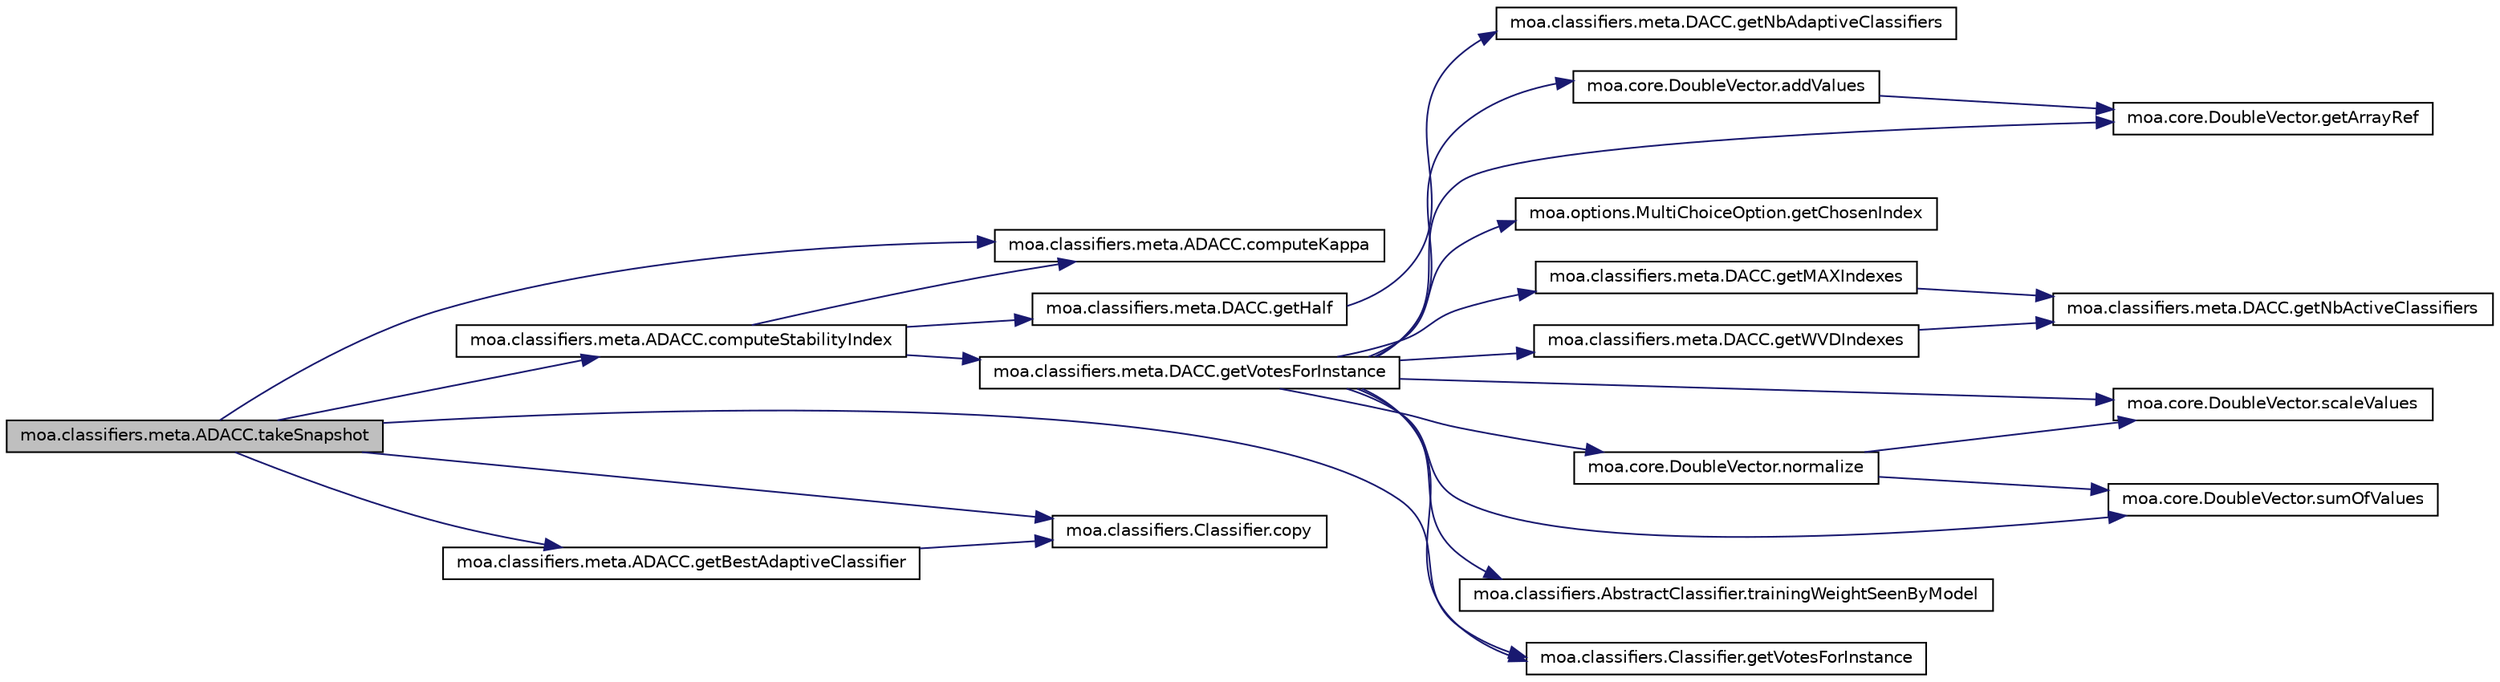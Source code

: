digraph G
{
  edge [fontname="Helvetica",fontsize="10",labelfontname="Helvetica",labelfontsize="10"];
  node [fontname="Helvetica",fontsize="10",shape=record];
  rankdir=LR;
  Node1 [label="moa.classifiers.meta.ADACC.takeSnapshot",height=0.2,width=0.4,color="black", fillcolor="grey75", style="filled" fontcolor="black"];
  Node1 -> Node2 [color="midnightblue",fontsize="10",style="solid",fontname="Helvetica"];
  Node2 [label="moa.classifiers.meta.ADACC.computeKappa",height=0.2,width=0.4,color="black", fillcolor="white", style="filled",URL="$classmoa_1_1classifiers_1_1meta_1_1ADACC.html#aa9c504ec5b8c77251798e1ec2303b0bc",tooltip="Returns the kappa statistics, a statistical measure of agreement in the predictions..."];
  Node1 -> Node3 [color="midnightblue",fontsize="10",style="solid",fontname="Helvetica"];
  Node3 [label="moa.classifiers.meta.ADACC.computeStabilityIndex",height=0.2,width=0.4,color="black", fillcolor="white", style="filled",URL="$classmoa_1_1classifiers_1_1meta_1_1ADACC.html#a90af489cdb600df1e064cf9709d6ec3c",tooltip="Returns the stability index of the adaptive ensemble of classifiers."];
  Node3 -> Node2 [color="midnightblue",fontsize="10",style="solid",fontname="Helvetica"];
  Node3 -> Node4 [color="midnightblue",fontsize="10",style="solid",fontname="Helvetica"];
  Node4 [label="moa.classifiers.meta.DACC.getHalf",height=0.2,width=0.4,color="black", fillcolor="white", style="filled",URL="$classmoa_1_1classifiers_1_1meta_1_1DACC.html#a389ab0280ca9867802adca462d97114e",tooltip="Returns the best (or worst) half of classifiers in the adaptive ensemble."];
  Node4 -> Node5 [color="midnightblue",fontsize="10",style="solid",fontname="Helvetica"];
  Node5 [label="moa.classifiers.meta.DACC.getNbAdaptiveClassifiers",height=0.2,width=0.4,color="black", fillcolor="white", style="filled",URL="$classmoa_1_1classifiers_1_1meta_1_1DACC.html#a7ef02a33bdd764f2750b25a38c1dc996",tooltip="Returns the number of adaptive classifiers in the ensemble which excludes the static..."];
  Node3 -> Node6 [color="midnightblue",fontsize="10",style="solid",fontname="Helvetica"];
  Node6 [label="moa.classifiers.meta.DACC.getVotesForInstance",height=0.2,width=0.4,color="black", fillcolor="white", style="filled",URL="$classmoa_1_1classifiers_1_1meta_1_1DACC.html#a98e1d9e368b0f8f97435e27bf4593083",tooltip="Predicts the class memberships for a given instance."];
  Node6 -> Node7 [color="midnightblue",fontsize="10",style="solid",fontname="Helvetica"];
  Node7 [label="moa.core.DoubleVector.addValues",height=0.2,width=0.4,color="black", fillcolor="white", style="filled",URL="$classmoa_1_1core_1_1DoubleVector.html#a23e127ea53ce786c62c35d14f5b7b878"];
  Node7 -> Node8 [color="midnightblue",fontsize="10",style="solid",fontname="Helvetica"];
  Node8 [label="moa.core.DoubleVector.getArrayRef",height=0.2,width=0.4,color="black", fillcolor="white", style="filled",URL="$classmoa_1_1core_1_1DoubleVector.html#a0cd86df680113a943ebb8fcf60819ece"];
  Node6 -> Node8 [color="midnightblue",fontsize="10",style="solid",fontname="Helvetica"];
  Node6 -> Node9 [color="midnightblue",fontsize="10",style="solid",fontname="Helvetica"];
  Node9 [label="moa.options.MultiChoiceOption.getChosenIndex",height=0.2,width=0.4,color="black", fillcolor="white", style="filled",URL="$classmoa_1_1options_1_1MultiChoiceOption.html#a5272693a1a0a9f89e135673a6d247dda"];
  Node6 -> Node10 [color="midnightblue",fontsize="10",style="solid",fontname="Helvetica"];
  Node10 [label="moa.classifiers.meta.DACC.getMAXIndexes",height=0.2,width=0.4,color="black", fillcolor="white", style="filled",URL="$classmoa_1_1classifiers_1_1meta_1_1DACC.html#ad830eb635b00c528fc3ca92918d7b0ba",tooltip="Returns the classifiers that vote for the final prediction when the MAX combination..."];
  Node10 -> Node11 [color="midnightblue",fontsize="10",style="solid",fontname="Helvetica"];
  Node11 [label="moa.classifiers.meta.DACC.getNbActiveClassifiers",height=0.2,width=0.4,color="black", fillcolor="white", style="filled",URL="$classmoa_1_1classifiers_1_1meta_1_1DACC.html#a55bb8c305911d5e5c327ad90e3386851",tooltip="Returns the number of classifiers used for prediction which includes the adaptive..."];
  Node6 -> Node12 [color="midnightblue",fontsize="10",style="solid",fontname="Helvetica"];
  Node12 [label="moa.classifiers.Classifier.getVotesForInstance",height=0.2,width=0.4,color="black", fillcolor="white", style="filled",URL="$interfacemoa_1_1classifiers_1_1Classifier.html#a0933ed1199c2b16a8eb8186dabf9a8f9",tooltip="Predicts the class memberships for a given instance."];
  Node6 -> Node13 [color="midnightblue",fontsize="10",style="solid",fontname="Helvetica"];
  Node13 [label="moa.classifiers.meta.DACC.getWVDIndexes",height=0.2,width=0.4,color="black", fillcolor="white", style="filled",URL="$classmoa_1_1classifiers_1_1meta_1_1DACC.html#a4b39c9394a35b77ff18011b2217e390e",tooltip="Returns the classifiers that vote for the final prediction when the WVD combination..."];
  Node13 -> Node11 [color="midnightblue",fontsize="10",style="solid",fontname="Helvetica"];
  Node6 -> Node14 [color="midnightblue",fontsize="10",style="solid",fontname="Helvetica"];
  Node14 [label="moa.core.DoubleVector.normalize",height=0.2,width=0.4,color="black", fillcolor="white", style="filled",URL="$classmoa_1_1core_1_1DoubleVector.html#a5c1ca3a089253b5e9bddbe6b9109be98"];
  Node14 -> Node15 [color="midnightblue",fontsize="10",style="solid",fontname="Helvetica"];
  Node15 [label="moa.core.DoubleVector.scaleValues",height=0.2,width=0.4,color="black", fillcolor="white", style="filled",URL="$classmoa_1_1core_1_1DoubleVector.html#adcc64b699e7e480763be5a71529d23a3"];
  Node14 -> Node16 [color="midnightblue",fontsize="10",style="solid",fontname="Helvetica"];
  Node16 [label="moa.core.DoubleVector.sumOfValues",height=0.2,width=0.4,color="black", fillcolor="white", style="filled",URL="$classmoa_1_1core_1_1DoubleVector.html#acafa367bb17b33b844486adfa1b2780a"];
  Node6 -> Node15 [color="midnightblue",fontsize="10",style="solid",fontname="Helvetica"];
  Node6 -> Node16 [color="midnightblue",fontsize="10",style="solid",fontname="Helvetica"];
  Node6 -> Node17 [color="midnightblue",fontsize="10",style="solid",fontname="Helvetica"];
  Node17 [label="moa.classifiers.AbstractClassifier.trainingWeightSeenByModel",height=0.2,width=0.4,color="black", fillcolor="white", style="filled",URL="$classmoa_1_1classifiers_1_1AbstractClassifier.html#af50c85f56d8192f9cf56e621a835b00c",tooltip="Gets the sum of the weights of the instances that have been used by this classifier..."];
  Node1 -> Node18 [color="midnightblue",fontsize="10",style="solid",fontname="Helvetica"];
  Node18 [label="moa.classifiers.Classifier.copy",height=0.2,width=0.4,color="black", fillcolor="white", style="filled",URL="$interfacemoa_1_1classifiers_1_1Classifier.html#af50dcec23ecb34c1bd141d0d389bdb59",tooltip="Produces a copy of this classifier."];
  Node1 -> Node19 [color="midnightblue",fontsize="10",style="solid",fontname="Helvetica"];
  Node19 [label="moa.classifiers.meta.ADACC.getBestAdaptiveClassifier",height=0.2,width=0.4,color="black", fillcolor="white", style="filled",URL="$classmoa_1_1classifiers_1_1meta_1_1ADACC.html#afcf08d6239b69b30000b4c359635abd7",tooltip="Returns the adaptive classifier with the highest weight."];
  Node19 -> Node18 [color="midnightblue",fontsize="10",style="solid",fontname="Helvetica"];
  Node1 -> Node12 [color="midnightblue",fontsize="10",style="solid",fontname="Helvetica"];
}
